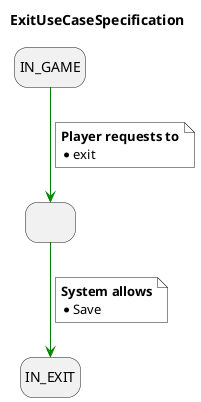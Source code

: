 @startuml ExitUseCaseSpecification
title ExitUseCaseSpecification
skinparam NoteBackgroundColor white
hide empty description

state exitDialog as " "

IN_GAME -[#green]-> exitDialog
note on link #white
  <b>Player requests to
  * exit
end note
exitDialog -[#green]-> IN_EXIT
note on link #white
  <b>System allows
  * Save
end note

@enduml

